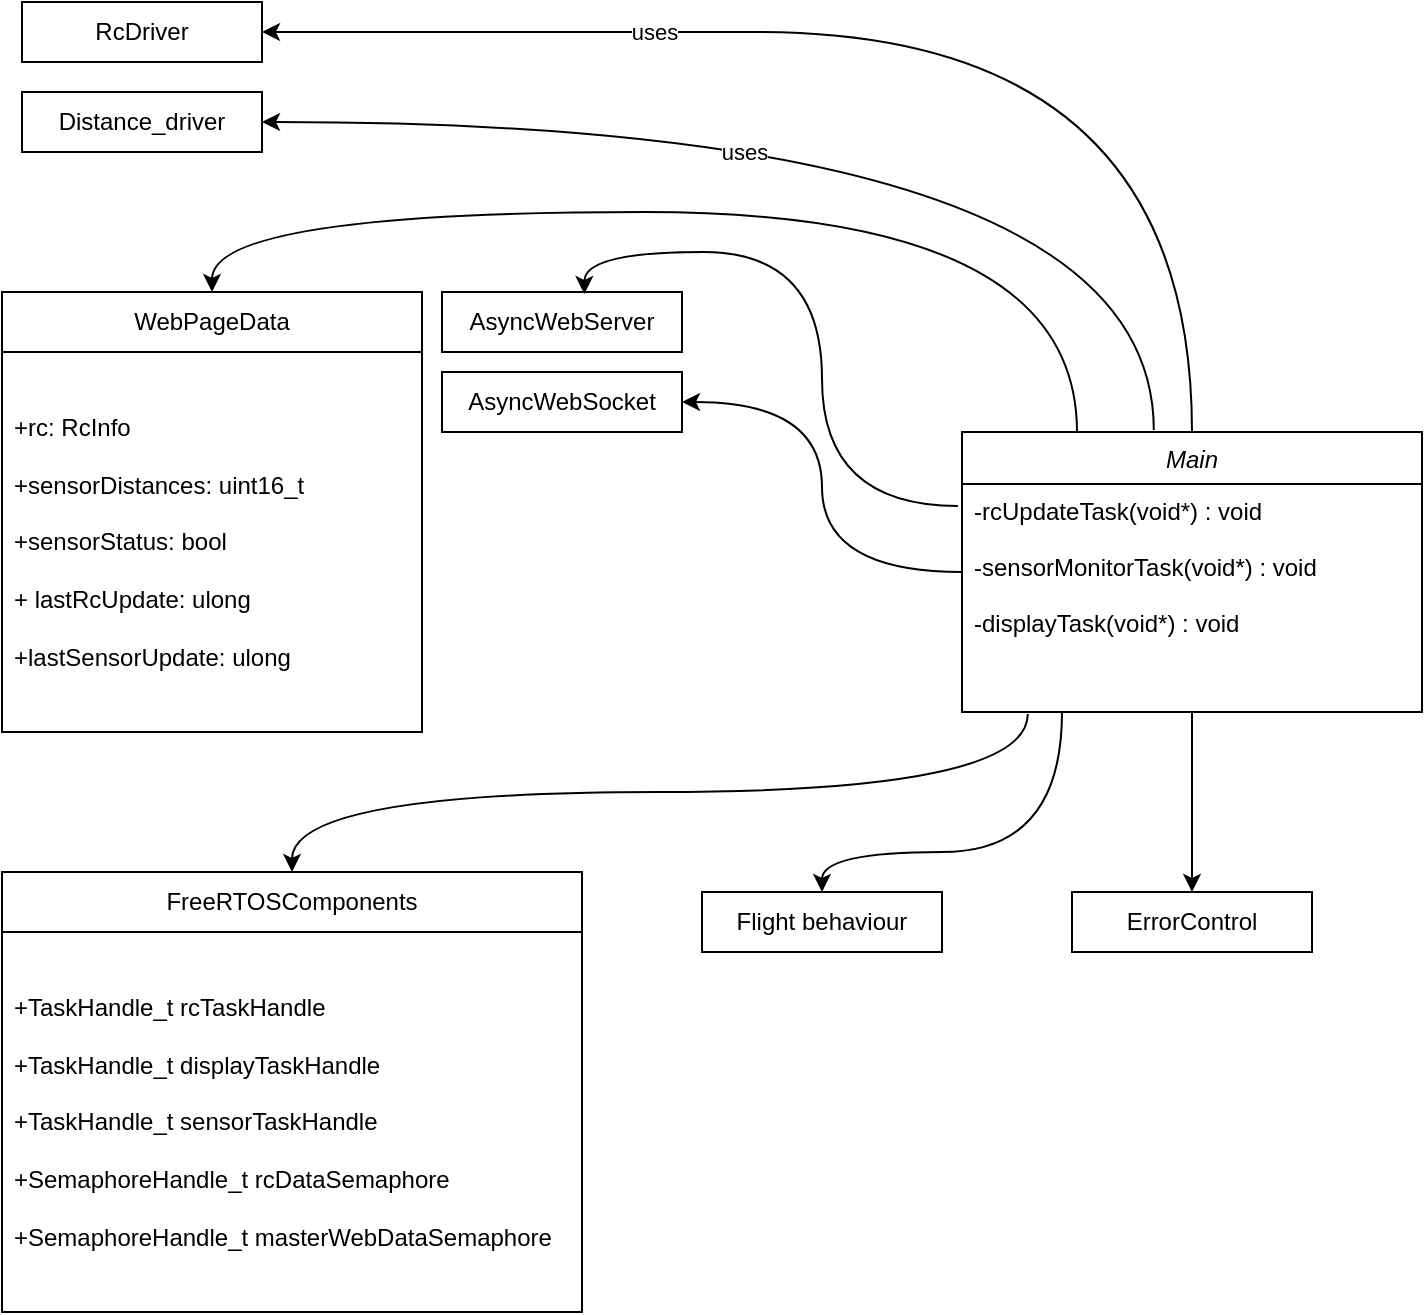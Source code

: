 <mxfile version="27.0.9">
  <diagram id="C5RBs43oDa-KdzZeNtuy" name="Page-1">
    <mxGraphModel dx="983" dy="619" grid="1" gridSize="10" guides="1" tooltips="1" connect="1" arrows="1" fold="1" page="1" pageScale="1" pageWidth="827" pageHeight="1169" math="0" shadow="0">
      <root>
        <mxCell id="WIyWlLk6GJQsqaUBKTNV-0" />
        <mxCell id="WIyWlLk6GJQsqaUBKTNV-1" parent="WIyWlLk6GJQsqaUBKTNV-0" />
        <mxCell id="47tXQy5dyQaVrTZvzO9c-2" style="edgeStyle=orthogonalEdgeStyle;rounded=0;orthogonalLoop=1;jettySize=auto;html=1;entryX=1;entryY=0.5;entryDx=0;entryDy=0;curved=1;" edge="1" parent="WIyWlLk6GJQsqaUBKTNV-1" source="zkfFHV4jXpPFQw0GAbJ--0" target="47tXQy5dyQaVrTZvzO9c-0">
          <mxGeometry relative="1" as="geometry">
            <Array as="points">
              <mxPoint x="210" y="110" />
              <mxPoint x="210" y="110" />
            </Array>
          </mxGeometry>
        </mxCell>
        <mxCell id="47tXQy5dyQaVrTZvzO9c-4" value="uses" style="edgeLabel;html=1;align=center;verticalAlign=middle;resizable=0;points=[];" vertex="1" connectable="0" parent="47tXQy5dyQaVrTZvzO9c-2">
          <mxGeometry x="0.43" y="16" relative="1" as="geometry">
            <mxPoint x="6" y="-16" as="offset" />
          </mxGeometry>
        </mxCell>
        <mxCell id="47tXQy5dyQaVrTZvzO9c-3" style="edgeStyle=orthogonalEdgeStyle;rounded=0;orthogonalLoop=1;jettySize=auto;html=1;entryX=1;entryY=0.5;entryDx=0;entryDy=0;curved=1;exitX=0.417;exitY=-0.007;exitDx=0;exitDy=0;exitPerimeter=0;" edge="1" parent="WIyWlLk6GJQsqaUBKTNV-1" source="zkfFHV4jXpPFQw0GAbJ--0" target="47tXQy5dyQaVrTZvzO9c-1">
          <mxGeometry relative="1" as="geometry" />
        </mxCell>
        <mxCell id="47tXQy5dyQaVrTZvzO9c-5" value="uses" style="edgeLabel;html=1;align=center;verticalAlign=middle;resizable=0;points=[];" vertex="1" connectable="0" parent="47tXQy5dyQaVrTZvzO9c-3">
          <mxGeometry x="0.072" y="1" relative="1" as="geometry">
            <mxPoint x="-38" y="14" as="offset" />
          </mxGeometry>
        </mxCell>
        <mxCell id="47tXQy5dyQaVrTZvzO9c-10" style="edgeStyle=orthogonalEdgeStyle;rounded=0;orthogonalLoop=1;jettySize=auto;html=1;entryX=0.5;entryY=0;entryDx=0;entryDy=0;curved=1;exitX=0.25;exitY=0;exitDx=0;exitDy=0;" edge="1" parent="WIyWlLk6GJQsqaUBKTNV-1" source="zkfFHV4jXpPFQw0GAbJ--0" target="47tXQy5dyQaVrTZvzO9c-6">
          <mxGeometry relative="1" as="geometry">
            <mxPoint x="550" y="309" as="sourcePoint" />
            <Array as="points">
              <mxPoint x="587" y="200" />
              <mxPoint x="155" y="200" />
            </Array>
          </mxGeometry>
        </mxCell>
        <mxCell id="47tXQy5dyQaVrTZvzO9c-14" style="edgeStyle=orthogonalEdgeStyle;rounded=0;orthogonalLoop=1;jettySize=auto;html=1;entryX=0.5;entryY=0;entryDx=0;entryDy=0;curved=1;exitX=0.143;exitY=1.009;exitDx=0;exitDy=0;exitPerimeter=0;" edge="1" parent="WIyWlLk6GJQsqaUBKTNV-1" source="zkfFHV4jXpPFQw0GAbJ--5" target="47tXQy5dyQaVrTZvzO9c-12">
          <mxGeometry relative="1" as="geometry" />
        </mxCell>
        <mxCell id="47tXQy5dyQaVrTZvzO9c-19" style="edgeStyle=orthogonalEdgeStyle;rounded=0;orthogonalLoop=1;jettySize=auto;html=1;entryX=1;entryY=0.5;entryDx=0;entryDy=0;curved=1;" edge="1" parent="WIyWlLk6GJQsqaUBKTNV-1" source="zkfFHV4jXpPFQw0GAbJ--0" target="47tXQy5dyQaVrTZvzO9c-17">
          <mxGeometry relative="1" as="geometry" />
        </mxCell>
        <mxCell id="47tXQy5dyQaVrTZvzO9c-23" style="edgeStyle=orthogonalEdgeStyle;rounded=0;orthogonalLoop=1;jettySize=auto;html=1;entryX=0.5;entryY=0;entryDx=0;entryDy=0;curved=1;" edge="1" parent="WIyWlLk6GJQsqaUBKTNV-1" source="zkfFHV4jXpPFQw0GAbJ--0" target="47tXQy5dyQaVrTZvzO9c-21">
          <mxGeometry relative="1" as="geometry">
            <Array as="points">
              <mxPoint x="580" y="520" />
              <mxPoint x="460" y="520" />
            </Array>
          </mxGeometry>
        </mxCell>
        <mxCell id="47tXQy5dyQaVrTZvzO9c-24" style="edgeStyle=orthogonalEdgeStyle;rounded=0;orthogonalLoop=1;jettySize=auto;html=1;entryX=0.5;entryY=0;entryDx=0;entryDy=0;curved=1;" edge="1" parent="WIyWlLk6GJQsqaUBKTNV-1" source="zkfFHV4jXpPFQw0GAbJ--0" target="47tXQy5dyQaVrTZvzO9c-22">
          <mxGeometry relative="1" as="geometry" />
        </mxCell>
        <mxCell id="zkfFHV4jXpPFQw0GAbJ--0" value="Main" style="swimlane;fontStyle=2;align=center;verticalAlign=top;childLayout=stackLayout;horizontal=1;startSize=26;horizontalStack=0;resizeParent=1;resizeLast=0;collapsible=1;marginBottom=0;rounded=0;shadow=0;strokeWidth=1;" parent="WIyWlLk6GJQsqaUBKTNV-1" vertex="1">
          <mxGeometry x="530" y="310" width="230" height="140" as="geometry">
            <mxRectangle x="230" y="140" width="160" height="26" as="alternateBounds" />
          </mxGeometry>
        </mxCell>
        <mxCell id="zkfFHV4jXpPFQw0GAbJ--5" value="-rcUpdateTask(void*) : void&#xa;&#xa;-sensorMonitorTask(void*) : void&#xa;&#xa;-displayTask(void*) : void" style="text;align=left;verticalAlign=top;spacingLeft=4;spacingRight=4;overflow=hidden;rotatable=0;points=[[0,0.5],[1,0.5]];portConstraint=eastwest;" parent="zkfFHV4jXpPFQw0GAbJ--0" vertex="1">
          <mxGeometry y="26" width="230" height="114" as="geometry" />
        </mxCell>
        <mxCell id="47tXQy5dyQaVrTZvzO9c-0" value="RcDriver" style="rounded=0;whiteSpace=wrap;html=1;" vertex="1" parent="WIyWlLk6GJQsqaUBKTNV-1">
          <mxGeometry x="60" y="95" width="120" height="30" as="geometry" />
        </mxCell>
        <mxCell id="47tXQy5dyQaVrTZvzO9c-1" value="Distance_driver" style="rounded=0;whiteSpace=wrap;html=1;" vertex="1" parent="WIyWlLk6GJQsqaUBKTNV-1">
          <mxGeometry x="60" y="140" width="120" height="30" as="geometry" />
        </mxCell>
        <mxCell id="47tXQy5dyQaVrTZvzO9c-6" value="WebPageData" style="swimlane;fontStyle=0;childLayout=stackLayout;horizontal=1;startSize=30;horizontalStack=0;resizeParent=1;resizeParentMax=0;resizeLast=0;collapsible=1;marginBottom=0;whiteSpace=wrap;html=1;" vertex="1" parent="WIyWlLk6GJQsqaUBKTNV-1">
          <mxGeometry x="50" y="240" width="210" height="220" as="geometry" />
        </mxCell>
        <mxCell id="47tXQy5dyQaVrTZvzO9c-7" value="&lt;div&gt;&lt;span style=&quot;background-color: transparent; color: light-dark(rgb(0, 0, 0), rgb(255, 255, 255));&quot;&gt;+rc:&amp;nbsp;&lt;/span&gt;&lt;span style=&quot;background-color: transparent; color: light-dark(rgb(0, 0, 0), rgb(255, 255, 255));&quot;&gt;RcInfo&lt;/span&gt;&lt;span style=&quot;background-color: transparent; color: light-dark(rgb(0, 0, 0), rgb(255, 255, 255));&quot;&gt;&amp;nbsp;&lt;/span&gt;&lt;/div&gt;&lt;div&gt;&lt;br&gt;&lt;/div&gt;&lt;div&gt;+sensorDistances:&amp;nbsp;&lt;span style=&quot;background-color: transparent; color: light-dark(rgb(0, 0, 0), rgb(255, 255, 255));&quot;&gt;uint16_t&lt;/span&gt;&lt;span style=&quot;background-color: transparent; color: light-dark(rgb(0, 0, 0), rgb(255, 255, 255));&quot;&gt;&amp;nbsp;&lt;/span&gt;&lt;/div&gt;&lt;div&gt;&lt;br&gt;&lt;/div&gt;&lt;div&gt;+sensorStatus:&amp;nbsp;&lt;span style=&quot;background-color: transparent; color: light-dark(rgb(0, 0, 0), rgb(255, 255, 255));&quot;&gt;bool&lt;/span&gt;&lt;span style=&quot;background-color: transparent; color: light-dark(rgb(0, 0, 0), rgb(255, 255, 255));&quot;&gt;&amp;nbsp;&lt;/span&gt;&lt;/div&gt;&lt;div&gt;&lt;br&gt;&lt;/div&gt;&lt;div&gt;+ lastRcUpdate: u&lt;span style=&quot;background-color: transparent; color: light-dark(rgb(0, 0, 0), rgb(255, 255, 255));&quot;&gt;long&lt;/span&gt;&lt;/div&gt;&lt;div&gt;&lt;br&gt;&lt;/div&gt;&lt;div&gt;+lastSensorUpdate:&amp;nbsp;&lt;span style=&quot;background-color: transparent; color: light-dark(rgb(0, 0, 0), rgb(255, 255, 255));&quot;&gt;ulong&lt;/span&gt;&lt;/div&gt;" style="text;strokeColor=none;fillColor=none;align=left;verticalAlign=middle;spacingLeft=4;spacingRight=4;overflow=hidden;points=[[0,0.5],[1,0.5]];portConstraint=eastwest;rotatable=0;whiteSpace=wrap;html=1;" vertex="1" parent="47tXQy5dyQaVrTZvzO9c-6">
          <mxGeometry y="30" width="210" height="190" as="geometry" />
        </mxCell>
        <mxCell id="47tXQy5dyQaVrTZvzO9c-12" value="&lt;div&gt;FreeRTOSComponents&lt;/div&gt;" style="swimlane;fontStyle=0;childLayout=stackLayout;horizontal=1;startSize=30;horizontalStack=0;resizeParent=1;resizeParentMax=0;resizeLast=0;collapsible=1;marginBottom=0;whiteSpace=wrap;html=1;" vertex="1" parent="WIyWlLk6GJQsqaUBKTNV-1">
          <mxGeometry x="50" y="530" width="290" height="220" as="geometry" />
        </mxCell>
        <mxCell id="47tXQy5dyQaVrTZvzO9c-13" value="&lt;div&gt;&lt;span style=&quot;background-color: transparent; color: light-dark(rgb(0, 0, 0), rgb(255, 255, 255));&quot;&gt;+TaskHandle_t rcTaskHandle&lt;/span&gt;&lt;/div&gt;&lt;div&gt;&lt;br&gt;&lt;/div&gt;&lt;div&gt;+TaskHandle_t displayTaskHandle&lt;/div&gt;&lt;div&gt;&lt;br&gt;&lt;/div&gt;&lt;div&gt;+TaskHandle_t sensorTaskHandle&lt;/div&gt;&lt;div&gt;&lt;br&gt;&lt;/div&gt;&lt;div&gt;+SemaphoreHandle_t rcDataSemaphore&lt;/div&gt;&lt;div&gt;&lt;br&gt;&lt;/div&gt;&lt;div&gt;+SemaphoreHandle_t masterWebDataSemaphore&lt;/div&gt;" style="text;strokeColor=none;fillColor=none;align=left;verticalAlign=middle;spacingLeft=4;spacingRight=4;overflow=hidden;points=[[0,0.5],[1,0.5]];portConstraint=eastwest;rotatable=0;whiteSpace=wrap;html=1;" vertex="1" parent="47tXQy5dyQaVrTZvzO9c-12">
          <mxGeometry y="30" width="290" height="190" as="geometry" />
        </mxCell>
        <mxCell id="47tXQy5dyQaVrTZvzO9c-16" value="AsyncWebServer" style="rounded=0;whiteSpace=wrap;html=1;" vertex="1" parent="WIyWlLk6GJQsqaUBKTNV-1">
          <mxGeometry x="270" y="240" width="120" height="30" as="geometry" />
        </mxCell>
        <mxCell id="47tXQy5dyQaVrTZvzO9c-17" value="AsyncWebSocket" style="rounded=0;whiteSpace=wrap;html=1;" vertex="1" parent="WIyWlLk6GJQsqaUBKTNV-1">
          <mxGeometry x="270" y="280" width="120" height="30" as="geometry" />
        </mxCell>
        <mxCell id="47tXQy5dyQaVrTZvzO9c-18" style="edgeStyle=orthogonalEdgeStyle;rounded=0;orthogonalLoop=1;jettySize=auto;html=1;entryX=0.593;entryY=0.033;entryDx=0;entryDy=0;entryPerimeter=0;curved=1;exitX=-0.009;exitY=0.096;exitDx=0;exitDy=0;exitPerimeter=0;" edge="1" parent="WIyWlLk6GJQsqaUBKTNV-1" source="zkfFHV4jXpPFQw0GAbJ--5" target="47tXQy5dyQaVrTZvzO9c-16">
          <mxGeometry relative="1" as="geometry" />
        </mxCell>
        <mxCell id="47tXQy5dyQaVrTZvzO9c-21" value="Flight behaviour" style="rounded=0;whiteSpace=wrap;html=1;" vertex="1" parent="WIyWlLk6GJQsqaUBKTNV-1">
          <mxGeometry x="400" y="540" width="120" height="30" as="geometry" />
        </mxCell>
        <mxCell id="47tXQy5dyQaVrTZvzO9c-22" value="ErrorControl" style="rounded=0;whiteSpace=wrap;html=1;" vertex="1" parent="WIyWlLk6GJQsqaUBKTNV-1">
          <mxGeometry x="585" y="540" width="120" height="30" as="geometry" />
        </mxCell>
      </root>
    </mxGraphModel>
  </diagram>
</mxfile>
